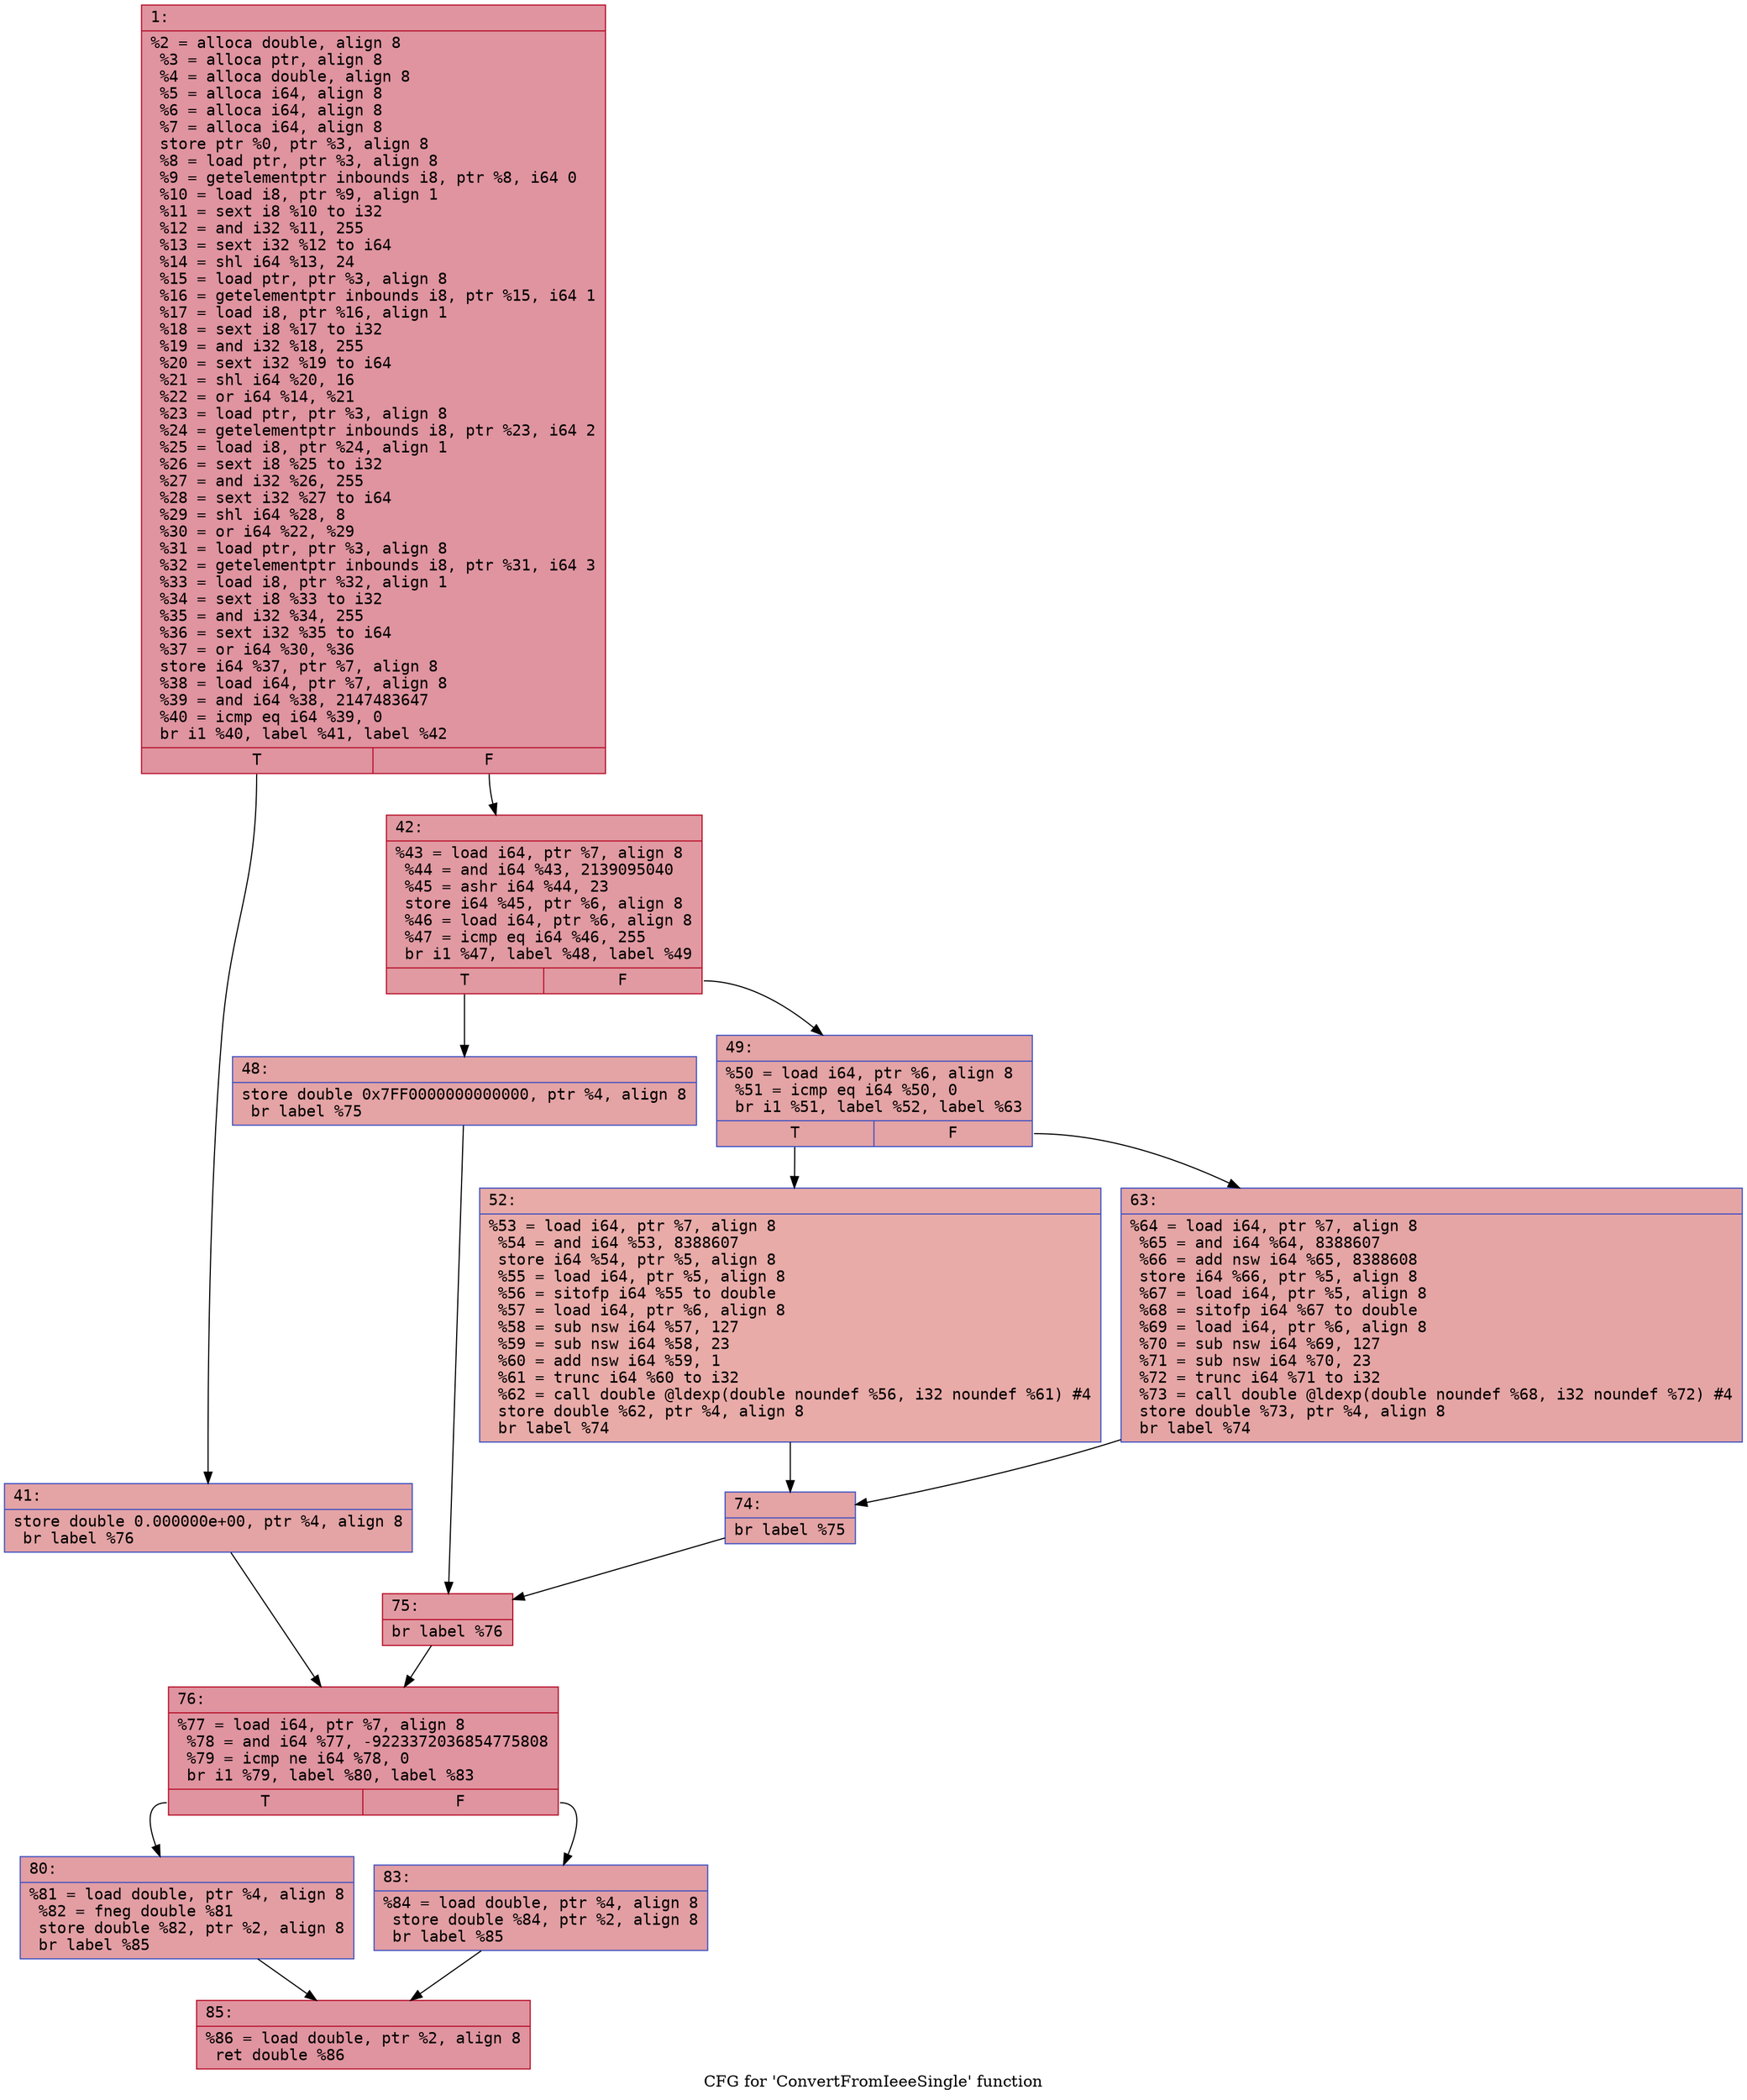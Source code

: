 digraph "CFG for 'ConvertFromIeeeSingle' function" {
	label="CFG for 'ConvertFromIeeeSingle' function";

	Node0x600001d06080 [shape=record,color="#b70d28ff", style=filled, fillcolor="#b70d2870" fontname="Courier",label="{1:\l|  %2 = alloca double, align 8\l  %3 = alloca ptr, align 8\l  %4 = alloca double, align 8\l  %5 = alloca i64, align 8\l  %6 = alloca i64, align 8\l  %7 = alloca i64, align 8\l  store ptr %0, ptr %3, align 8\l  %8 = load ptr, ptr %3, align 8\l  %9 = getelementptr inbounds i8, ptr %8, i64 0\l  %10 = load i8, ptr %9, align 1\l  %11 = sext i8 %10 to i32\l  %12 = and i32 %11, 255\l  %13 = sext i32 %12 to i64\l  %14 = shl i64 %13, 24\l  %15 = load ptr, ptr %3, align 8\l  %16 = getelementptr inbounds i8, ptr %15, i64 1\l  %17 = load i8, ptr %16, align 1\l  %18 = sext i8 %17 to i32\l  %19 = and i32 %18, 255\l  %20 = sext i32 %19 to i64\l  %21 = shl i64 %20, 16\l  %22 = or i64 %14, %21\l  %23 = load ptr, ptr %3, align 8\l  %24 = getelementptr inbounds i8, ptr %23, i64 2\l  %25 = load i8, ptr %24, align 1\l  %26 = sext i8 %25 to i32\l  %27 = and i32 %26, 255\l  %28 = sext i32 %27 to i64\l  %29 = shl i64 %28, 8\l  %30 = or i64 %22, %29\l  %31 = load ptr, ptr %3, align 8\l  %32 = getelementptr inbounds i8, ptr %31, i64 3\l  %33 = load i8, ptr %32, align 1\l  %34 = sext i8 %33 to i32\l  %35 = and i32 %34, 255\l  %36 = sext i32 %35 to i64\l  %37 = or i64 %30, %36\l  store i64 %37, ptr %7, align 8\l  %38 = load i64, ptr %7, align 8\l  %39 = and i64 %38, 2147483647\l  %40 = icmp eq i64 %39, 0\l  br i1 %40, label %41, label %42\l|{<s0>T|<s1>F}}"];
	Node0x600001d06080:s0 -> Node0x600001d060d0[tooltip="1 -> 41\nProbability 37.50%" ];
	Node0x600001d06080:s1 -> Node0x600001d06120[tooltip="1 -> 42\nProbability 62.50%" ];
	Node0x600001d060d0 [shape=record,color="#3d50c3ff", style=filled, fillcolor="#c32e3170" fontname="Courier",label="{41:\l|  store double 0.000000e+00, ptr %4, align 8\l  br label %76\l}"];
	Node0x600001d060d0 -> Node0x600001d06350[tooltip="41 -> 76\nProbability 100.00%" ];
	Node0x600001d06120 [shape=record,color="#b70d28ff", style=filled, fillcolor="#bb1b2c70" fontname="Courier",label="{42:\l|  %43 = load i64, ptr %7, align 8\l  %44 = and i64 %43, 2139095040\l  %45 = ashr i64 %44, 23\l  store i64 %45, ptr %6, align 8\l  %46 = load i64, ptr %6, align 8\l  %47 = icmp eq i64 %46, 255\l  br i1 %47, label %48, label %49\l|{<s0>T|<s1>F}}"];
	Node0x600001d06120:s0 -> Node0x600001d06170[tooltip="42 -> 48\nProbability 50.00%" ];
	Node0x600001d06120:s1 -> Node0x600001d061c0[tooltip="42 -> 49\nProbability 50.00%" ];
	Node0x600001d06170 [shape=record,color="#3d50c3ff", style=filled, fillcolor="#c32e3170" fontname="Courier",label="{48:\l|  store double 0x7FF0000000000000, ptr %4, align 8\l  br label %75\l}"];
	Node0x600001d06170 -> Node0x600001d06300[tooltip="48 -> 75\nProbability 100.00%" ];
	Node0x600001d061c0 [shape=record,color="#3d50c3ff", style=filled, fillcolor="#c32e3170" fontname="Courier",label="{49:\l|  %50 = load i64, ptr %6, align 8\l  %51 = icmp eq i64 %50, 0\l  br i1 %51, label %52, label %63\l|{<s0>T|<s1>F}}"];
	Node0x600001d061c0:s0 -> Node0x600001d06210[tooltip="49 -> 52\nProbability 37.50%" ];
	Node0x600001d061c0:s1 -> Node0x600001d06260[tooltip="49 -> 63\nProbability 62.50%" ];
	Node0x600001d06210 [shape=record,color="#3d50c3ff", style=filled, fillcolor="#cc403a70" fontname="Courier",label="{52:\l|  %53 = load i64, ptr %7, align 8\l  %54 = and i64 %53, 8388607\l  store i64 %54, ptr %5, align 8\l  %55 = load i64, ptr %5, align 8\l  %56 = sitofp i64 %55 to double\l  %57 = load i64, ptr %6, align 8\l  %58 = sub nsw i64 %57, 127\l  %59 = sub nsw i64 %58, 23\l  %60 = add nsw i64 %59, 1\l  %61 = trunc i64 %60 to i32\l  %62 = call double @ldexp(double noundef %56, i32 noundef %61) #4\l  store double %62, ptr %4, align 8\l  br label %74\l}"];
	Node0x600001d06210 -> Node0x600001d062b0[tooltip="52 -> 74\nProbability 100.00%" ];
	Node0x600001d06260 [shape=record,color="#3d50c3ff", style=filled, fillcolor="#c5333470" fontname="Courier",label="{63:\l|  %64 = load i64, ptr %7, align 8\l  %65 = and i64 %64, 8388607\l  %66 = add nsw i64 %65, 8388608\l  store i64 %66, ptr %5, align 8\l  %67 = load i64, ptr %5, align 8\l  %68 = sitofp i64 %67 to double\l  %69 = load i64, ptr %6, align 8\l  %70 = sub nsw i64 %69, 127\l  %71 = sub nsw i64 %70, 23\l  %72 = trunc i64 %71 to i32\l  %73 = call double @ldexp(double noundef %68, i32 noundef %72) #4\l  store double %73, ptr %4, align 8\l  br label %74\l}"];
	Node0x600001d06260 -> Node0x600001d062b0[tooltip="63 -> 74\nProbability 100.00%" ];
	Node0x600001d062b0 [shape=record,color="#3d50c3ff", style=filled, fillcolor="#c32e3170" fontname="Courier",label="{74:\l|  br label %75\l}"];
	Node0x600001d062b0 -> Node0x600001d06300[tooltip="74 -> 75\nProbability 100.00%" ];
	Node0x600001d06300 [shape=record,color="#b70d28ff", style=filled, fillcolor="#bb1b2c70" fontname="Courier",label="{75:\l|  br label %76\l}"];
	Node0x600001d06300 -> Node0x600001d06350[tooltip="75 -> 76\nProbability 100.00%" ];
	Node0x600001d06350 [shape=record,color="#b70d28ff", style=filled, fillcolor="#b70d2870" fontname="Courier",label="{76:\l|  %77 = load i64, ptr %7, align 8\l  %78 = and i64 %77, -9223372036854775808\l  %79 = icmp ne i64 %78, 0\l  br i1 %79, label %80, label %83\l|{<s0>T|<s1>F}}"];
	Node0x600001d06350:s0 -> Node0x600001d063a0[tooltip="76 -> 80\nProbability 50.00%" ];
	Node0x600001d06350:s1 -> Node0x600001d063f0[tooltip="76 -> 83\nProbability 50.00%" ];
	Node0x600001d063a0 [shape=record,color="#3d50c3ff", style=filled, fillcolor="#be242e70" fontname="Courier",label="{80:\l|  %81 = load double, ptr %4, align 8\l  %82 = fneg double %81\l  store double %82, ptr %2, align 8\l  br label %85\l}"];
	Node0x600001d063a0 -> Node0x600001d06440[tooltip="80 -> 85\nProbability 100.00%" ];
	Node0x600001d063f0 [shape=record,color="#3d50c3ff", style=filled, fillcolor="#be242e70" fontname="Courier",label="{83:\l|  %84 = load double, ptr %4, align 8\l  store double %84, ptr %2, align 8\l  br label %85\l}"];
	Node0x600001d063f0 -> Node0x600001d06440[tooltip="83 -> 85\nProbability 100.00%" ];
	Node0x600001d06440 [shape=record,color="#b70d28ff", style=filled, fillcolor="#b70d2870" fontname="Courier",label="{85:\l|  %86 = load double, ptr %2, align 8\l  ret double %86\l}"];
}
